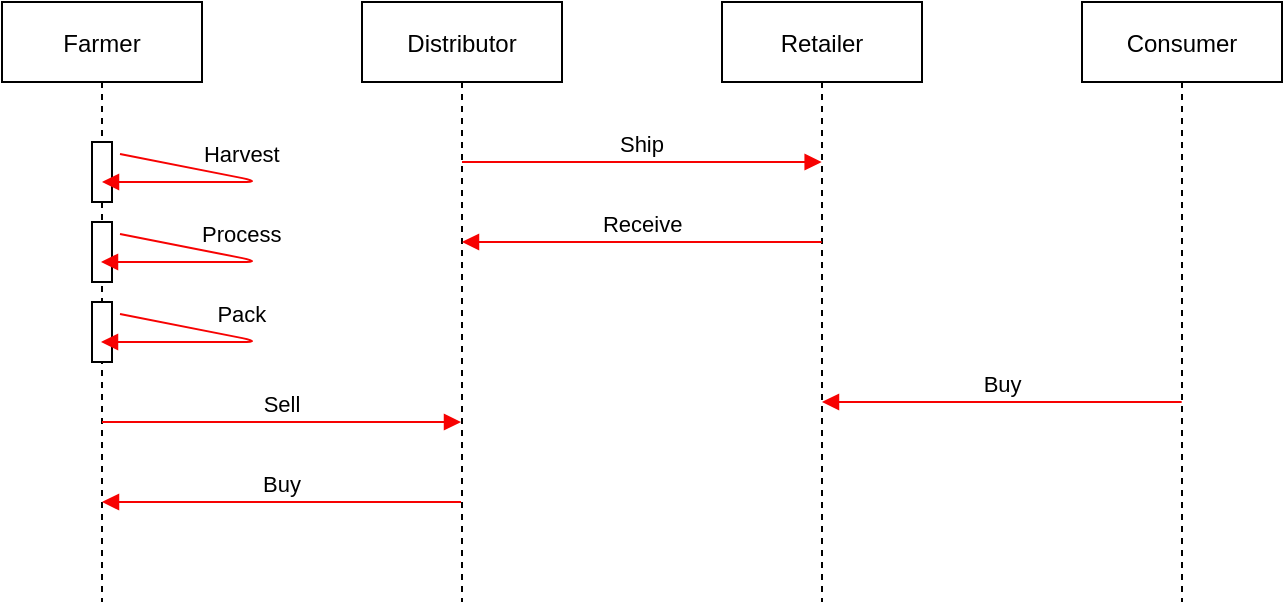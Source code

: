 <mxfile version="20.0.4" type="device"><diagram id="kgpKYQtTHZ0yAKxKKP6v" name="Page-1"><mxGraphModel dx="845" dy="513" grid="1" gridSize="10" guides="1" tooltips="1" connect="1" arrows="1" fold="1" page="1" pageScale="1" pageWidth="850" pageHeight="1100" math="0" shadow="0"><root><mxCell id="0"/><mxCell id="1" parent="0"/><mxCell id="3nuBFxr9cyL0pnOWT2aG-1" value="Farmer" style="shape=umlLifeline;perimeter=lifelinePerimeter;container=1;collapsible=0;recursiveResize=0;rounded=0;shadow=0;strokeWidth=1;" parent="1" vertex="1"><mxGeometry x="120" y="80" width="100" height="300" as="geometry"/></mxCell><mxCell id="3nuBFxr9cyL0pnOWT2aG-4" value="" style="points=[];perimeter=orthogonalPerimeter;rounded=0;shadow=0;strokeWidth=1;" parent="3nuBFxr9cyL0pnOWT2aG-1" vertex="1"><mxGeometry x="45" y="70" width="10" height="30" as="geometry"/></mxCell><mxCell id="3nuBFxr9cyL0pnOWT2aG-8" value="Harvest" style="verticalAlign=bottom;endArrow=block;shadow=0;strokeWidth=1;exitX=1.4;exitY=0.2;exitDx=0;exitDy=0;exitPerimeter=0;strokeColor=#F70202;" parent="3nuBFxr9cyL0pnOWT2aG-1" source="3nuBFxr9cyL0pnOWT2aG-4" target="3nuBFxr9cyL0pnOWT2aG-1" edge="1"><mxGeometry x="-0.194" y="3" relative="1" as="geometry"><mxPoint x="70" y="100" as="sourcePoint"/><mxPoint x="120" y="120" as="targetPoint"/><Array as="points"><mxPoint x="130" y="90"/></Array><mxPoint as="offset"/></mxGeometry></mxCell><mxCell id="jvwWxDVklw1d24-90hjM-7" value="" style="points=[];perimeter=orthogonalPerimeter;rounded=0;shadow=0;strokeWidth=1;" parent="3nuBFxr9cyL0pnOWT2aG-1" vertex="1"><mxGeometry x="45" y="110" width="10" height="30" as="geometry"/></mxCell><mxCell id="jvwWxDVklw1d24-90hjM-8" value="Process" style="verticalAlign=bottom;endArrow=block;shadow=0;strokeWidth=1;exitX=1.4;exitY=0.2;exitDx=0;exitDy=0;exitPerimeter=0;strokeColor=#F70202;" parent="3nuBFxr9cyL0pnOWT2aG-1" source="jvwWxDVklw1d24-90hjM-7" edge="1"><mxGeometry x="-0.194" y="3" relative="1" as="geometry"><mxPoint x="-50" y="60" as="sourcePoint"/><mxPoint x="49.5" y="130" as="targetPoint"/><Array as="points"><mxPoint x="130" y="130"/></Array><mxPoint as="offset"/></mxGeometry></mxCell><mxCell id="jvwWxDVklw1d24-90hjM-9" value="" style="points=[];perimeter=orthogonalPerimeter;rounded=0;shadow=0;strokeWidth=1;" parent="3nuBFxr9cyL0pnOWT2aG-1" vertex="1"><mxGeometry x="45" y="150" width="10" height="30" as="geometry"/></mxCell><mxCell id="jvwWxDVklw1d24-90hjM-10" value="Pack" style="verticalAlign=bottom;endArrow=block;shadow=0;strokeWidth=1;exitX=1.4;exitY=0.2;exitDx=0;exitDy=0;exitPerimeter=0;strokeColor=#F70202;" parent="3nuBFxr9cyL0pnOWT2aG-1" source="jvwWxDVklw1d24-90hjM-9" edge="1"><mxGeometry x="-0.194" y="3" relative="1" as="geometry"><mxPoint x="-50" y="100" as="sourcePoint"/><mxPoint x="49.5" y="170" as="targetPoint"/><Array as="points"><mxPoint x="130" y="170"/></Array><mxPoint as="offset"/></mxGeometry></mxCell><mxCell id="3nuBFxr9cyL0pnOWT2aG-5" value="Distributor" style="shape=umlLifeline;perimeter=lifelinePerimeter;container=1;collapsible=0;recursiveResize=0;rounded=0;shadow=0;strokeWidth=1;" parent="1" vertex="1"><mxGeometry x="300" y="80" width="100" height="300" as="geometry"/></mxCell><mxCell id="jvwWxDVklw1d24-90hjM-2" value="Retailer" style="shape=umlLifeline;perimeter=lifelinePerimeter;container=1;collapsible=0;recursiveResize=0;rounded=0;shadow=0;strokeWidth=1;" parent="1" vertex="1"><mxGeometry x="480" y="80" width="100" height="300" as="geometry"/></mxCell><mxCell id="jvwWxDVklw1d24-90hjM-4" value="Consumer" style="shape=umlLifeline;perimeter=lifelinePerimeter;container=1;collapsible=0;recursiveResize=0;rounded=0;shadow=0;strokeWidth=1;" parent="1" vertex="1"><mxGeometry x="660" y="80" width="100" height="300" as="geometry"/></mxCell><mxCell id="jvwWxDVklw1d24-90hjM-12" value="Sell" style="verticalAlign=bottom;endArrow=block;shadow=0;strokeWidth=1;strokeColor=#F70202;" parent="1" source="3nuBFxr9cyL0pnOWT2aG-1" target="3nuBFxr9cyL0pnOWT2aG-5" edge="1"><mxGeometry x="0.002" relative="1" as="geometry"><mxPoint x="70" y="220" as="sourcePoint"/><mxPoint x="280" y="280" as="targetPoint"/><Array as="points"><mxPoint x="250" y="290"/></Array><mxPoint as="offset"/></mxGeometry></mxCell><mxCell id="jvwWxDVklw1d24-90hjM-14" value="Buy" style="verticalAlign=bottom;endArrow=block;shadow=0;strokeWidth=1;strokeColor=#F70202;" parent="1" source="3nuBFxr9cyL0pnOWT2aG-5" target="3nuBFxr9cyL0pnOWT2aG-1" edge="1"><mxGeometry x="-0.002" relative="1" as="geometry"><mxPoint x="110.0" y="330" as="sourcePoint"/><mxPoint x="290" y="320" as="targetPoint"/><Array as="points"><mxPoint x="189.9" y="330"/></Array><mxPoint as="offset"/></mxGeometry></mxCell><mxCell id="jvwWxDVklw1d24-90hjM-15" value="Ship" style="verticalAlign=bottom;endArrow=block;shadow=0;strokeWidth=1;strokeColor=#F70202;" parent="1" edge="1"><mxGeometry x="0.002" relative="1" as="geometry"><mxPoint x="349.997" y="160" as="sourcePoint"/><mxPoint x="529.83" y="160" as="targetPoint"/><Array as="points"><mxPoint x="430.33" y="160"/></Array><mxPoint as="offset"/></mxGeometry></mxCell><mxCell id="jvwWxDVklw1d24-90hjM-16" value="Receive" style="verticalAlign=bottom;endArrow=block;shadow=0;strokeWidth=1;strokeColor=#F70202;" parent="1" edge="1"><mxGeometry x="-0.002" relative="1" as="geometry"><mxPoint x="529.83" y="200" as="sourcePoint"/><mxPoint x="349.997" y="200" as="targetPoint"/><Array as="points"><mxPoint x="370.23" y="200"/></Array><mxPoint as="offset"/></mxGeometry></mxCell><mxCell id="jvwWxDVklw1d24-90hjM-18" value="Buy" style="verticalAlign=bottom;endArrow=block;shadow=0;strokeWidth=1;strokeColor=#F70202;" parent="1" edge="1"><mxGeometry x="-0.002" relative="1" as="geometry"><mxPoint x="709.83" y="280" as="sourcePoint"/><mxPoint x="529.997" y="280" as="targetPoint"/><Array as="points"><mxPoint x="550.23" y="280"/></Array><mxPoint as="offset"/></mxGeometry></mxCell></root></mxGraphModel></diagram></mxfile>